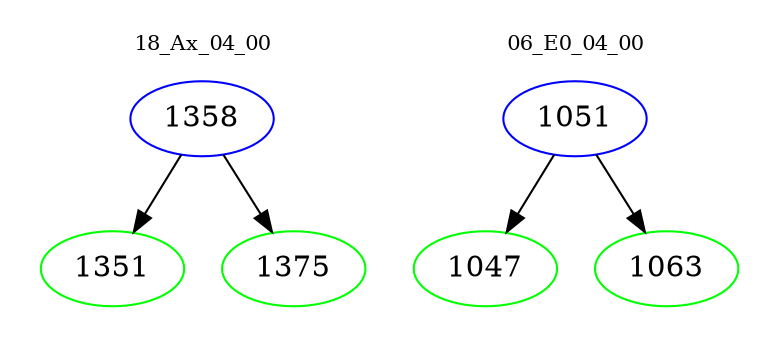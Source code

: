 digraph{
subgraph cluster_0 {
color = white
label = "18_Ax_04_00";
fontsize=10;
T0_1358 [label="1358", color="blue"]
T0_1358 -> T0_1351 [color="black"]
T0_1351 [label="1351", color="green"]
T0_1358 -> T0_1375 [color="black"]
T0_1375 [label="1375", color="green"]
}
subgraph cluster_1 {
color = white
label = "06_E0_04_00";
fontsize=10;
T1_1051 [label="1051", color="blue"]
T1_1051 -> T1_1047 [color="black"]
T1_1047 [label="1047", color="green"]
T1_1051 -> T1_1063 [color="black"]
T1_1063 [label="1063", color="green"]
}
}
